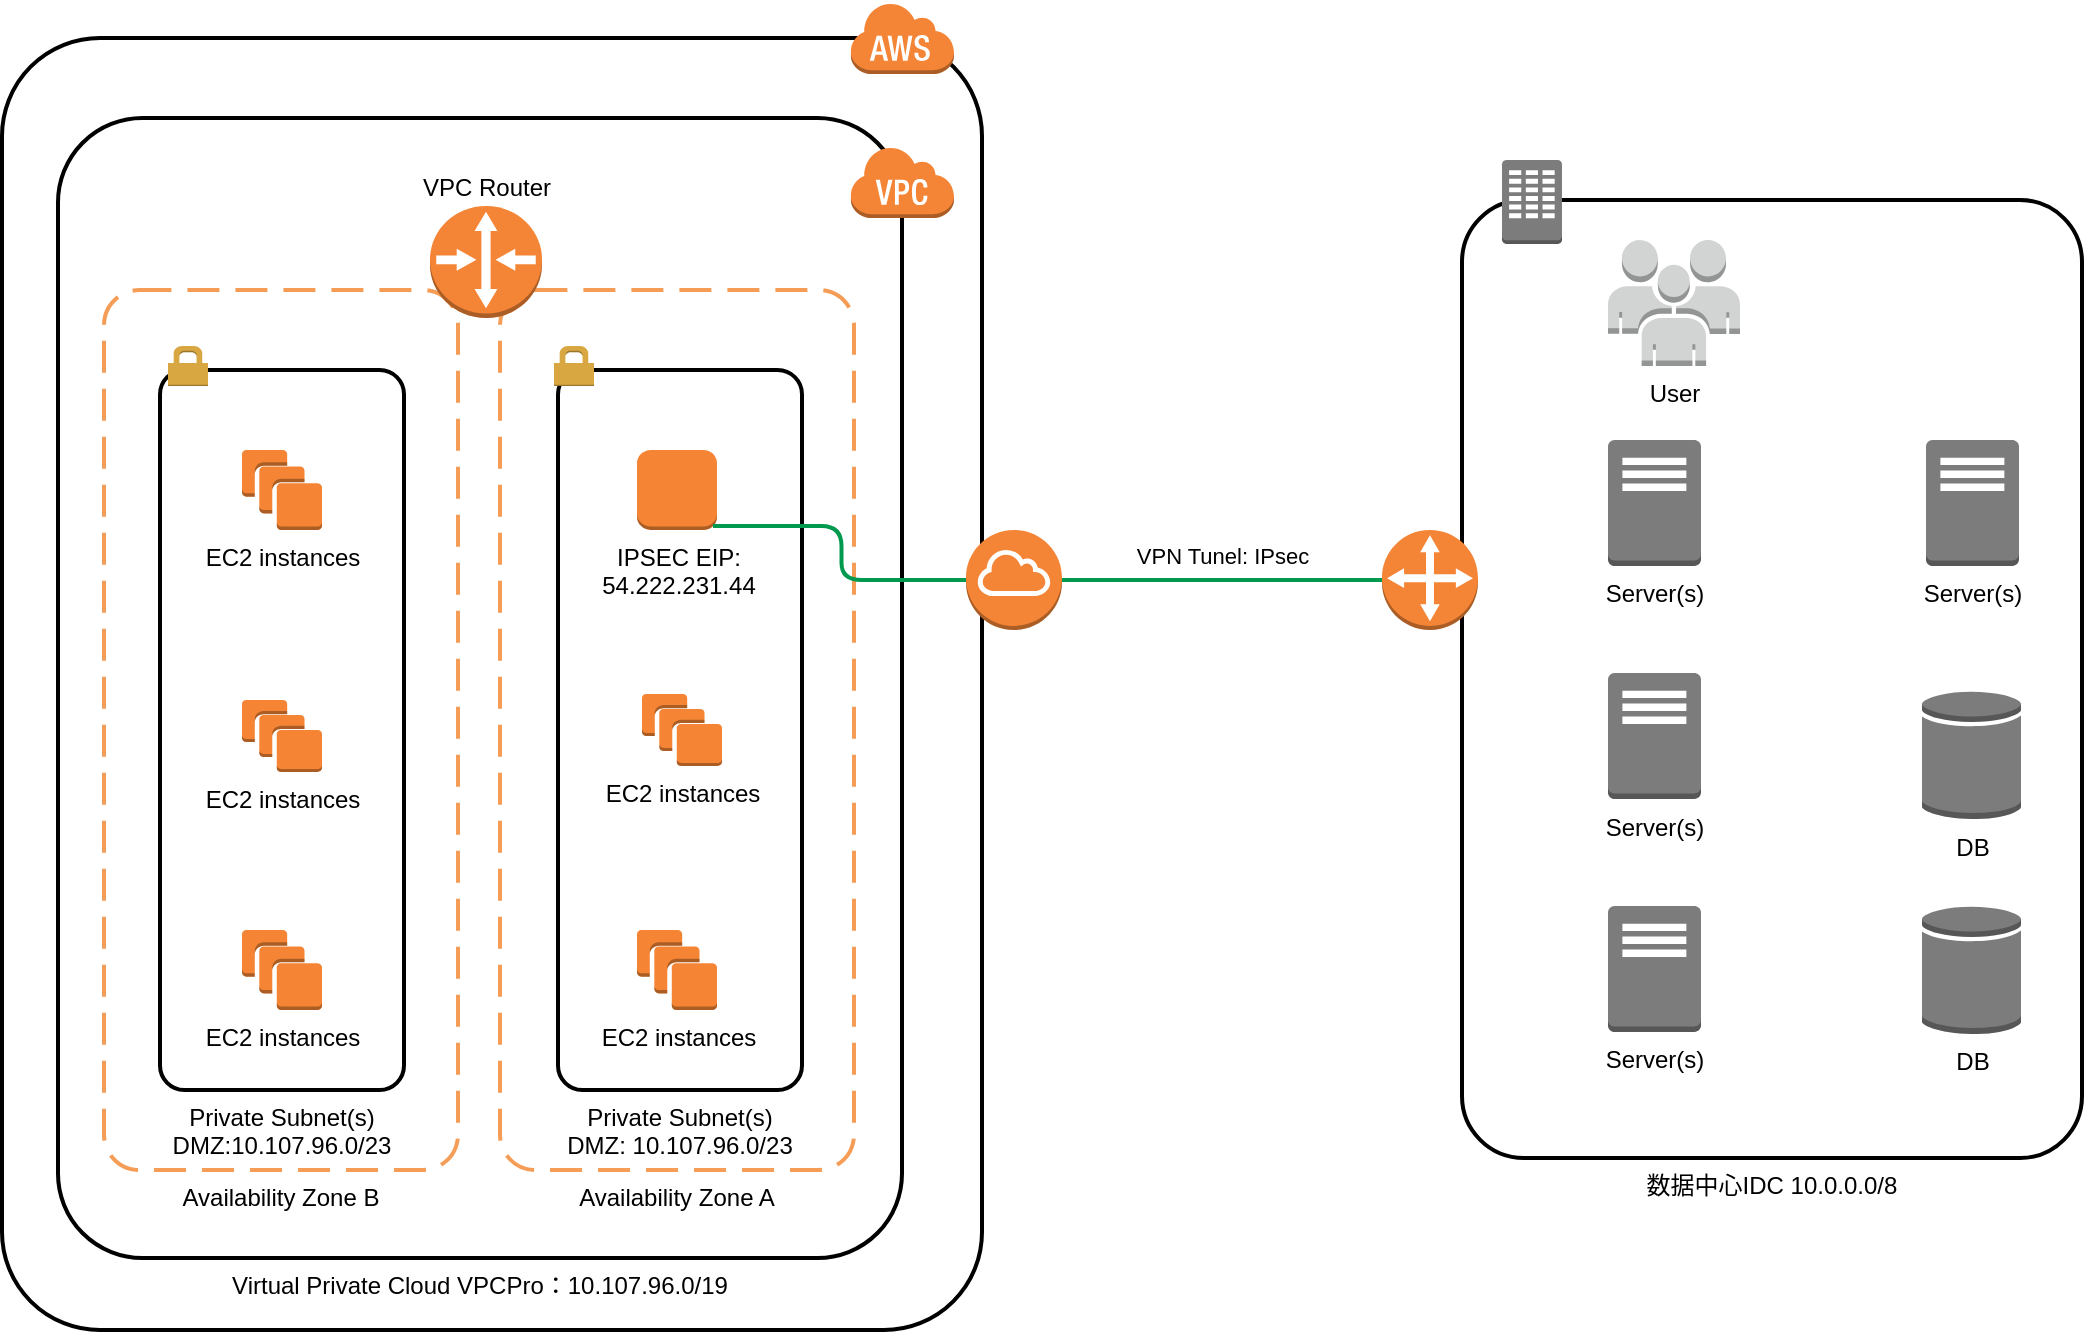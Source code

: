 <mxfile version="10.7.7" type="github"><diagram id="NiciWhjrkqAbGejq3HG0" name="AWS"><mxGraphModel dx="840" dy="464" grid="1" gridSize="10" guides="1" tooltips="1" connect="1" arrows="1" fold="1" page="1" pageScale="1" pageWidth="1169" pageHeight="827" math="0" shadow="0"><root><mxCell id="0"/><mxCell id="1" parent="0"/><mxCell id="6rC6OnL8kGDxDYqGBubR-14" value="Private Subnet(s)&#10;DMZ:10.107.96.0/23&#10;&#10;" style="rounded=1;arcSize=10;dashed=0;strokeColor=#000000;fillColor=none;gradientColor=none;strokeWidth=2;labelPosition=center;verticalLabelPosition=bottom;align=center;verticalAlign=top;" parent="1" vertex="1"><mxGeometry x="119" y="246" width="122" height="360" as="geometry"/></mxCell><mxCell id="6rC6OnL8kGDxDYqGBubR-33" value="" style="rounded=1;arcSize=10;dashed=0;strokeColor=#000000;fillColor=none;gradientColor=none;strokeWidth=2;direction=east;" parent="1" vertex="1"><mxGeometry x="40" y="80" width="490" height="646" as="geometry"/></mxCell><mxCell id="6rC6OnL8kGDxDYqGBubR-31" value="Virtual Private Cloud VPCPro：10.107.96.0/19" style="rounded=1;arcSize=10;dashed=0;strokeColor=#000000;fillColor=none;gradientColor=none;strokeWidth=2;labelPosition=center;verticalLabelPosition=bottom;align=center;verticalAlign=top;" parent="1" vertex="1"><mxGeometry x="68" y="120" width="422" height="570" as="geometry"/></mxCell><mxCell id="6rC6OnL8kGDxDYqGBubR-29" value="Availability Zone A&#10;&#10;" style="rounded=1;arcSize=10;dashed=1;strokeColor=#F59D56;fillColor=none;gradientColor=none;dashPattern=8 4;strokeWidth=2;labelPosition=center;verticalLabelPosition=bottom;align=center;verticalAlign=top;" parent="1" vertex="1"><mxGeometry x="289" y="206" width="177" height="440" as="geometry"/></mxCell><mxCell id="6rC6OnL8kGDxDYqGBubR-24" value="Availability Zone B" style="rounded=1;arcSize=10;dashed=1;strokeColor=#F59D56;fillColor=none;gradientColor=none;dashPattern=8 4;strokeWidth=2;labelPosition=center;verticalLabelPosition=bottom;align=center;verticalAlign=top;" parent="1" vertex="1"><mxGeometry x="91" y="206" width="177" height="440" as="geometry"/></mxCell><mxCell id="6rC6OnL8kGDxDYqGBubR-16" value="Private Subnet(s)&#10;DMZ: 10.107.96.0/23&#10;&#10;" style="rounded=1;arcSize=10;dashed=0;strokeColor=#000000;fillColor=none;gradientColor=none;strokeWidth=2;labelPosition=center;verticalLabelPosition=bottom;align=center;verticalAlign=top;" parent="1" vertex="1"><mxGeometry x="318" y="246" width="122" height="360" as="geometry"/></mxCell><mxCell id="6rC6OnL8kGDxDYqGBubR-6" value="" style="outlineConnect=0;dashed=0;verticalLabelPosition=bottom;verticalAlign=top;align=center;html=1;shape=mxgraph.aws3.internet_gateway;fillColor=#F58536;gradientColor=none;" parent="1" vertex="1"><mxGeometry x="522" y="326" width="48" height="50" as="geometry"/></mxCell><mxCell id="6rC6OnL8kGDxDYqGBubR-8" value="&lt;span&gt;EC2 instances&lt;/span&gt;&lt;br&gt;" style="outlineConnect=0;dashed=0;verticalLabelPosition=bottom;verticalAlign=top;align=center;html=1;shape=mxgraph.aws3.instances;fillColor=#F58534;gradientColor=none;" parent="1" vertex="1"><mxGeometry x="160" y="411" width="40" height="36" as="geometry"/></mxCell><mxCell id="6rC6OnL8kGDxDYqGBubR-9" value="&lt;span&gt;EC2 instances&lt;/span&gt;&lt;br&gt;" style="outlineConnect=0;dashed=0;verticalLabelPosition=bottom;verticalAlign=top;align=center;html=1;shape=mxgraph.aws3.instances;fillColor=#F58534;gradientColor=none;" parent="1" vertex="1"><mxGeometry x="160" y="286" width="40" height="40" as="geometry"/></mxCell><mxCell id="6rC6OnL8kGDxDYqGBubR-10" value="&lt;span&gt;EC2 instances&lt;/span&gt;&lt;br&gt;" style="outlineConnect=0;dashed=0;verticalLabelPosition=bottom;verticalAlign=top;align=center;html=1;shape=mxgraph.aws3.instances;fillColor=#F58534;gradientColor=none;" parent="1" vertex="1"><mxGeometry x="360" y="408" width="40" height="36" as="geometry"/></mxCell><mxCell id="6rC6OnL8kGDxDYqGBubR-11" value="&lt;span&gt;EC2 instances&lt;/span&gt;&lt;br&gt;" style="outlineConnect=0;dashed=0;verticalLabelPosition=bottom;verticalAlign=top;align=center;html=1;shape=mxgraph.aws3.instances;fillColor=#F58534;gradientColor=none;" parent="1" vertex="1"><mxGeometry x="357.5" y="526" width="40" height="40" as="geometry"/></mxCell><mxCell id="6rC6OnL8kGDxDYqGBubR-12" value="&lt;span&gt;EC2 instances&lt;/span&gt;&lt;br&gt;" style="outlineConnect=0;dashed=0;verticalLabelPosition=bottom;verticalAlign=top;align=center;html=1;shape=mxgraph.aws3.instances;fillColor=#F58534;gradientColor=none;" parent="1" vertex="1"><mxGeometry x="160" y="526" width="40" height="40" as="geometry"/></mxCell><mxCell id="6rC6OnL8kGDxDYqGBubR-13" value="&lt;span&gt;IPSEC EIP:&lt;/span&gt;&lt;br&gt;&lt;span&gt;54.222.231.44&lt;br&gt;&lt;br&gt;&lt;/span&gt;" style="outlineConnect=0;dashed=0;verticalLabelPosition=bottom;verticalAlign=top;align=center;html=1;shape=mxgraph.aws3.instance;fillColor=#F58534;gradientColor=none;" parent="1" vertex="1"><mxGeometry x="357.5" y="286" width="40" height="40" as="geometry"/></mxCell><mxCell id="6rC6OnL8kGDxDYqGBubR-15" value="" style="dashed=0;html=1;shape=mxgraph.aws3.permissions;fillColor=#D9A741;gradientColor=none;dashed=0;" parent="1" vertex="1"><mxGeometry x="123" y="234" width="20" height="20" as="geometry"/></mxCell><mxCell id="6rC6OnL8kGDxDYqGBubR-17" value="" style="dashed=0;html=1;shape=mxgraph.aws3.permissions;fillColor=#D9A741;gradientColor=none;dashed=0;" parent="1" vertex="1"><mxGeometry x="316" y="234" width="20" height="20" as="geometry"/></mxCell><mxCell id="6rC6OnL8kGDxDYqGBubR-4" value="VPC Router" style="outlineConnect=0;dashed=0;verticalLabelPosition=top;verticalAlign=bottom;align=center;html=1;shape=mxgraph.aws3.router;fillColor=#F58536;gradientColor=none;labelPosition=center;" parent="1" vertex="1"><mxGeometry x="254" y="164" width="56" height="56" as="geometry"/></mxCell><mxCell id="6rC6OnL8kGDxDYqGBubR-32" value="" style="dashed=0;html=1;shape=mxgraph.aws3.virtual_private_cloud;fillColor=#F58536;gradientColor=none;dashed=0;" parent="1" vertex="1"><mxGeometry x="464" y="134" width="52" height="36" as="geometry"/></mxCell><mxCell id="6rC6OnL8kGDxDYqGBubR-37" value="数据中心IDC 10.0.0.0/8" style="rounded=1;arcSize=10;dashed=0;strokeColor=#000000;fillColor=none;gradientColor=none;strokeWidth=2;labelPosition=center;verticalLabelPosition=bottom;align=center;verticalAlign=top;" parent="1" vertex="1"><mxGeometry x="770" y="161" width="310" height="479" as="geometry"/></mxCell><mxCell id="6rC6OnL8kGDxDYqGBubR-38" value="" style="dashed=0;html=1;shape=mxgraph.aws3.corporate_data_center;fillColor=#7D7C7C;gradientColor=none;dashed=0;" parent="1" vertex="1"><mxGeometry x="790" y="141" width="30" height="42" as="geometry"/></mxCell><mxCell id="6rC6OnL8kGDxDYqGBubR-40" value="DB" style="outlineConnect=0;dashed=0;verticalLabelPosition=bottom;verticalAlign=top;align=center;html=1;shape=mxgraph.aws3.generic_database;fillColor=#7D7C7C;gradientColor=none;" parent="1" vertex="1"><mxGeometry x="1000" y="513.5" width="49.5" height="64.5" as="geometry"/></mxCell><mxCell id="6rC6OnL8kGDxDYqGBubR-41" value="User" style="outlineConnect=0;dashed=0;verticalLabelPosition=bottom;verticalAlign=top;align=center;html=1;shape=mxgraph.aws3.users;fillColor=#D2D3D3;gradientColor=none;" parent="1" vertex="1"><mxGeometry x="843" y="181" width="66" height="63" as="geometry"/></mxCell><mxCell id="6rC6OnL8kGDxDYqGBubR-42" value="DB" style="outlineConnect=0;dashed=0;verticalLabelPosition=bottom;verticalAlign=top;align=center;html=1;shape=mxgraph.aws3.generic_database;fillColor=#7D7C7C;gradientColor=none;" parent="1" vertex="1"><mxGeometry x="1000" y="406" width="49.5" height="64.5" as="geometry"/></mxCell><mxCell id="6rC6OnL8kGDxDYqGBubR-45" value="Server(s)" style="outlineConnect=0;dashed=0;verticalLabelPosition=bottom;verticalAlign=top;align=center;html=1;shape=mxgraph.aws3.traditional_server;fillColor=#7D7C7C;gradientColor=none;" parent="1" vertex="1"><mxGeometry x="1002" y="281" width="46.5" height="63" as="geometry"/></mxCell><mxCell id="6rC6OnL8kGDxDYqGBubR-34" value="" style="dashed=0;html=1;shape=mxgraph.aws3.cloud;fillColor=#F58536;gradientColor=none;dashed=0;" parent="1" vertex="1"><mxGeometry x="464" y="62" width="52" height="36" as="geometry"/></mxCell><mxCell id="6rC6OnL8kGDxDYqGBubR-47" value="Server(s)" style="outlineConnect=0;dashed=0;verticalLabelPosition=bottom;verticalAlign=top;align=center;html=1;shape=mxgraph.aws3.traditional_server;fillColor=#7D7C7C;gradientColor=none;" parent="1" vertex="1"><mxGeometry x="843" y="514" width="46.5" height="63" as="geometry"/></mxCell><mxCell id="6rC6OnL8kGDxDYqGBubR-48" value="Server(s)" style="outlineConnect=0;dashed=0;verticalLabelPosition=bottom;verticalAlign=top;align=center;html=1;shape=mxgraph.aws3.traditional_server;fillColor=#7D7C7C;gradientColor=none;" parent="1" vertex="1"><mxGeometry x="843" y="397.5" width="46.5" height="63" as="geometry"/></mxCell><mxCell id="6rC6OnL8kGDxDYqGBubR-49" value="Server(s)" style="outlineConnect=0;dashed=0;verticalLabelPosition=bottom;verticalAlign=top;align=center;html=1;shape=mxgraph.aws3.traditional_server;fillColor=#7D7C7C;gradientColor=none;" parent="1" vertex="1"><mxGeometry x="843" y="281" width="46.5" height="63" as="geometry"/></mxCell><mxCell id="6rC6OnL8kGDxDYqGBubR-52" value="" style="endArrow=none;html=1;exitX=0.95;exitY=0.95;exitDx=0;exitDy=0;exitPerimeter=0;entryX=0;entryY=0.5;entryDx=0;entryDy=0;entryPerimeter=0;edgeStyle=orthogonalEdgeStyle;strokeColor=#00994D;strokeWidth=2;" parent="1" source="6rC6OnL8kGDxDYqGBubR-13" target="6rC6OnL8kGDxDYqGBubR-6" edge="1"><mxGeometry width="50" height="50" relative="1" as="geometry"><mxPoint x="580" y="440" as="sourcePoint"/><mxPoint x="690" y="430" as="targetPoint"/></mxGeometry></mxCell><mxCell id="6rC6OnL8kGDxDYqGBubR-5" value="" style="outlineConnect=0;dashed=0;verticalLabelPosition=bottom;verticalAlign=top;align=center;html=1;shape=mxgraph.aws3.customer_gateway;fillColor=#F58536;gradientColor=none;" parent="1" vertex="1"><mxGeometry x="730" y="326" width="48" height="50" as="geometry"/></mxCell><mxCell id="6rC6OnL8kGDxDYqGBubR-55" value="VPN Tunel: IPsec" style="endArrow=none;html=1;strokeColor=#00994D;fillColor=#00994D;entryX=0;entryY=0.5;entryDx=0;entryDy=0;entryPerimeter=0;exitX=1;exitY=0.5;exitDx=0;exitDy=0;exitPerimeter=0;fontStyle=0;fontSize=11;strokeWidth=2;labelPosition=center;verticalLabelPosition=top;align=center;verticalAlign=bottom;spacingTop=0;horizontal=1;spacing=5;" parent="1" source="6rC6OnL8kGDxDYqGBubR-6" target="6rC6OnL8kGDxDYqGBubR-5" edge="1"><mxGeometry width="50" height="50" relative="1" as="geometry"><mxPoint x="580" y="370" as="sourcePoint"/><mxPoint x="670" y="350" as="targetPoint"/></mxGeometry></mxCell></root></mxGraphModel></diagram></mxfile>